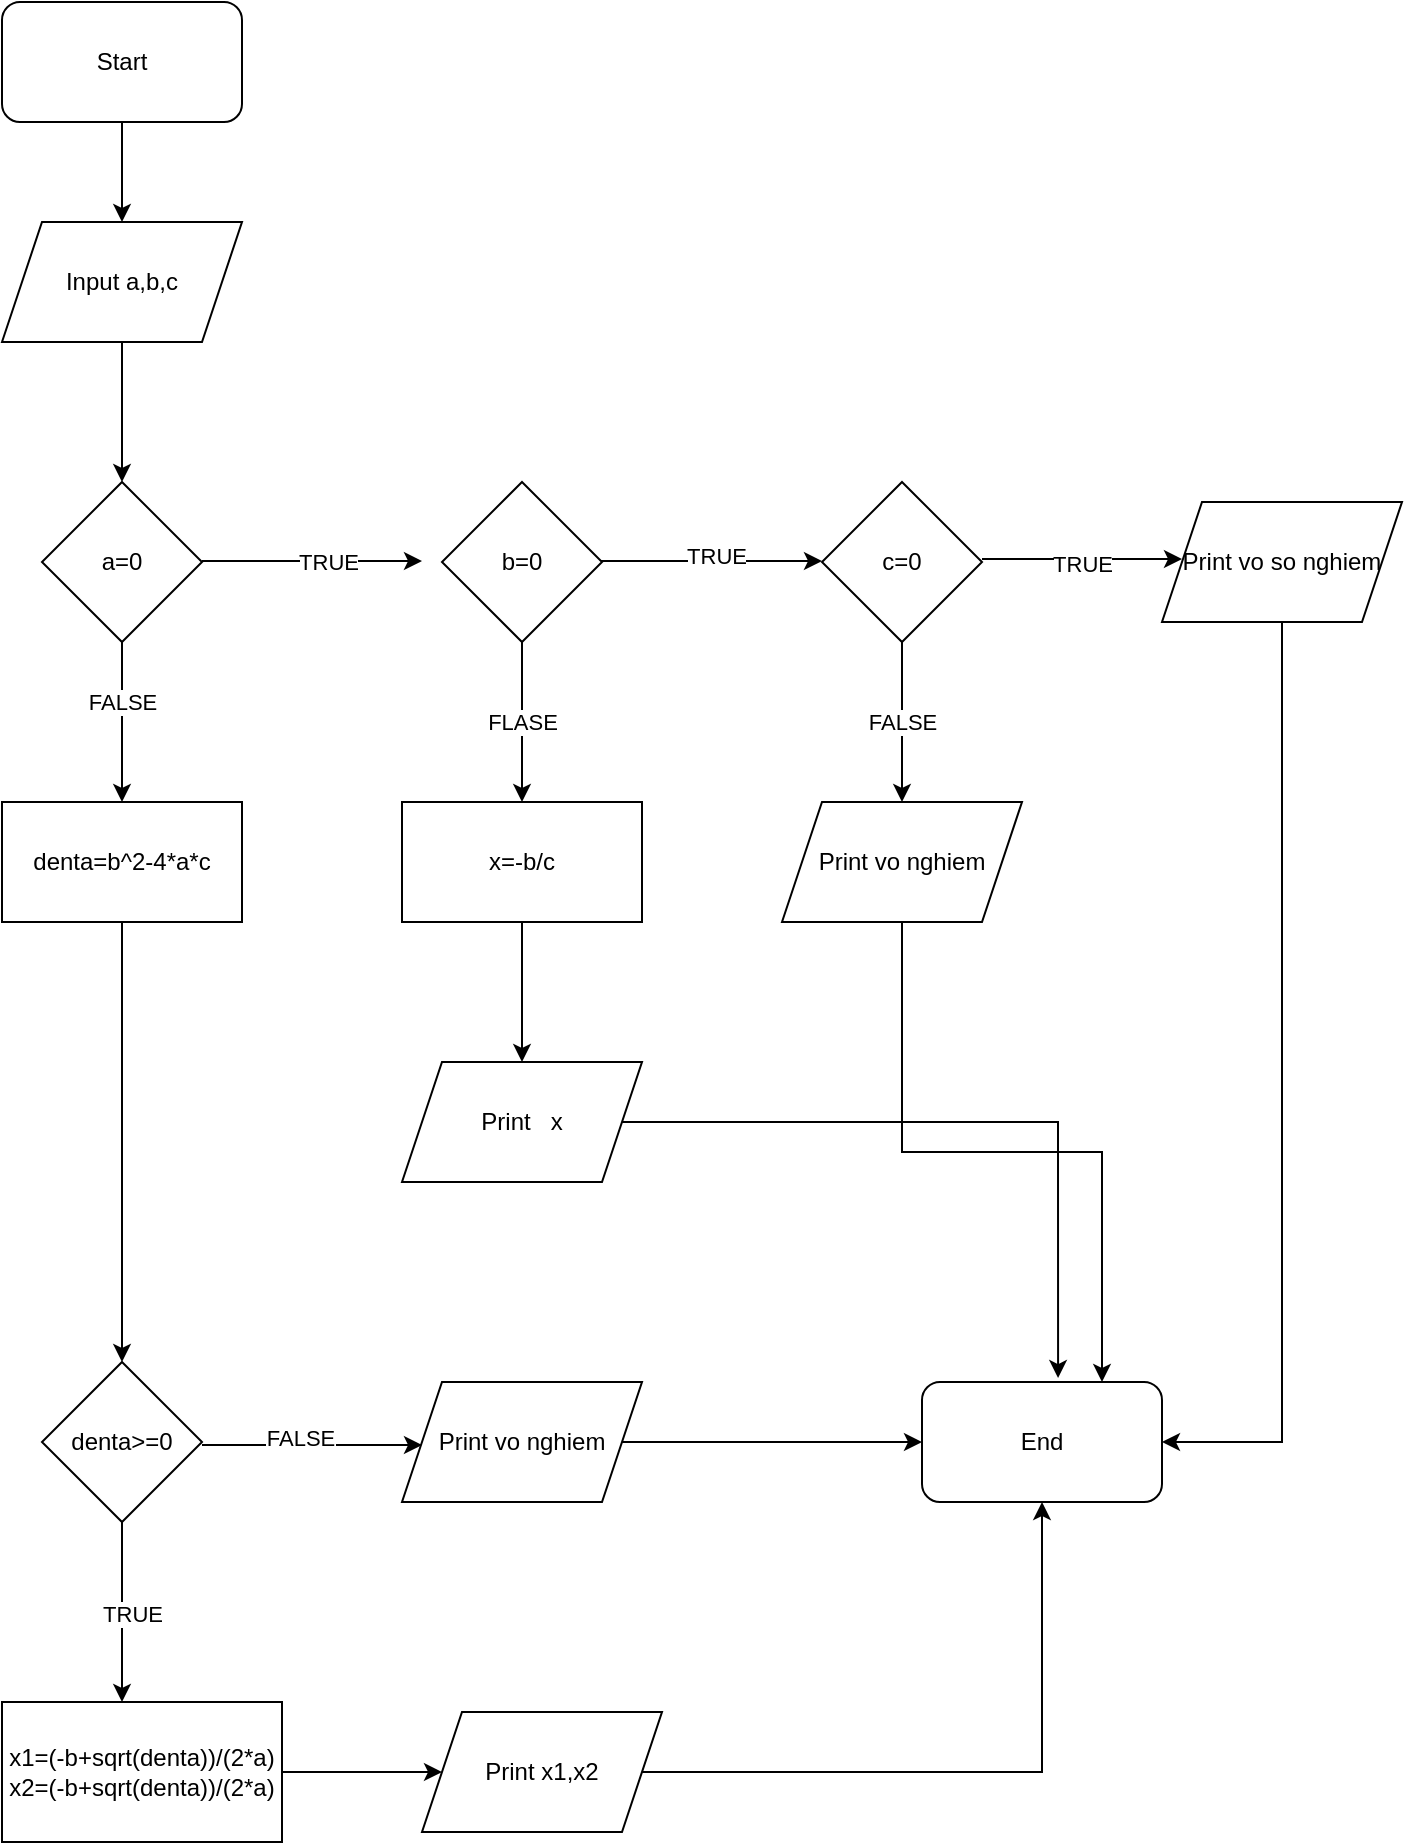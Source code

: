 <mxfile version="21.6.5" type="device">
  <diagram name="Page-1" id="Us6sIwBeHxtG_iItInby">
    <mxGraphModel dx="1098" dy="820" grid="1" gridSize="10" guides="1" tooltips="1" connect="1" arrows="1" fold="1" page="1" pageScale="1" pageWidth="850" pageHeight="1100" math="0" shadow="0">
      <root>
        <mxCell id="0" />
        <mxCell id="1" parent="0" />
        <mxCell id="unFqAIw6uLcmRA4JrZqq-3" style="edgeStyle=orthogonalEdgeStyle;rounded=0;orthogonalLoop=1;jettySize=auto;html=1;" parent="1" source="unFqAIw6uLcmRA4JrZqq-2" target="unFqAIw6uLcmRA4JrZqq-4" edge="1">
          <mxGeometry relative="1" as="geometry">
            <mxPoint x="100" y="180" as="targetPoint" />
          </mxGeometry>
        </mxCell>
        <mxCell id="unFqAIw6uLcmRA4JrZqq-2" value="Start" style="rounded=1;whiteSpace=wrap;html=1;" parent="1" vertex="1">
          <mxGeometry x="40" y="40" width="120" height="60" as="geometry" />
        </mxCell>
        <mxCell id="unFqAIw6uLcmRA4JrZqq-5" style="edgeStyle=orthogonalEdgeStyle;rounded=0;orthogonalLoop=1;jettySize=auto;html=1;" parent="1" source="unFqAIw6uLcmRA4JrZqq-4" edge="1">
          <mxGeometry relative="1" as="geometry">
            <mxPoint x="100" y="280" as="targetPoint" />
          </mxGeometry>
        </mxCell>
        <mxCell id="unFqAIw6uLcmRA4JrZqq-4" value="Input a,b,c" style="shape=parallelogram;perimeter=parallelogramPerimeter;whiteSpace=wrap;html=1;fixedSize=1;" parent="1" vertex="1">
          <mxGeometry x="40" y="150" width="120" height="60" as="geometry" />
        </mxCell>
        <mxCell id="unFqAIw6uLcmRA4JrZqq-8" style="edgeStyle=orthogonalEdgeStyle;rounded=0;orthogonalLoop=1;jettySize=auto;html=1;" parent="1" edge="1">
          <mxGeometry relative="1" as="geometry">
            <mxPoint x="250" y="319.5" as="targetPoint" />
            <mxPoint x="140" y="319.5" as="sourcePoint" />
          </mxGeometry>
        </mxCell>
        <mxCell id="unFqAIw6uLcmRA4JrZqq-9" value="TRUE" style="edgeLabel;html=1;align=center;verticalAlign=middle;resizable=0;points=[];" parent="unFqAIw6uLcmRA4JrZqq-8" vertex="1" connectable="0">
          <mxGeometry x="0.138" y="-1" relative="1" as="geometry">
            <mxPoint y="-1" as="offset" />
          </mxGeometry>
        </mxCell>
        <mxCell id="unFqAIw6uLcmRA4JrZqq-10" value="FALSE" style="edgeStyle=orthogonalEdgeStyle;rounded=0;orthogonalLoop=1;jettySize=auto;html=1;" parent="1" edge="1">
          <mxGeometry relative="1" as="geometry">
            <mxPoint x="100" y="440" as="targetPoint" />
            <mxPoint x="100" y="340" as="sourcePoint" />
          </mxGeometry>
        </mxCell>
        <mxCell id="unFqAIw6uLcmRA4JrZqq-14" style="edgeStyle=orthogonalEdgeStyle;rounded=0;orthogonalLoop=1;jettySize=auto;html=1;" parent="1" edge="1">
          <mxGeometry relative="1" as="geometry">
            <mxPoint x="450" y="319.5" as="targetPoint" />
            <mxPoint x="330" y="319.5" as="sourcePoint" />
            <Array as="points">
              <mxPoint x="430" y="319.5" />
              <mxPoint x="430" y="319.5" />
            </Array>
          </mxGeometry>
        </mxCell>
        <mxCell id="unFqAIw6uLcmRA4JrZqq-15" value="TRUE" style="edgeLabel;html=1;align=center;verticalAlign=middle;resizable=0;points=[];" parent="unFqAIw6uLcmRA4JrZqq-14" vertex="1" connectable="0">
          <mxGeometry x="0.121" y="3" relative="1" as="geometry">
            <mxPoint x="-1" as="offset" />
          </mxGeometry>
        </mxCell>
        <mxCell id="unFqAIw6uLcmRA4JrZqq-25" style="edgeStyle=orthogonalEdgeStyle;rounded=0;orthogonalLoop=1;jettySize=auto;html=1;" parent="1" edge="1">
          <mxGeometry relative="1" as="geometry">
            <mxPoint x="630" y="318.5" as="targetPoint" />
            <mxPoint x="530" y="318.5" as="sourcePoint" />
          </mxGeometry>
        </mxCell>
        <mxCell id="unFqAIw6uLcmRA4JrZqq-26" value="TRUE" style="edgeLabel;html=1;align=center;verticalAlign=middle;resizable=0;points=[];" parent="unFqAIw6uLcmRA4JrZqq-25" vertex="1" connectable="0">
          <mxGeometry x="0.143" y="-4" relative="1" as="geometry">
            <mxPoint x="-7" y="-2" as="offset" />
          </mxGeometry>
        </mxCell>
        <mxCell id="unFqAIw6uLcmRA4JrZqq-20" value="a=0" style="rhombus;whiteSpace=wrap;html=1;" parent="1" vertex="1">
          <mxGeometry x="60" y="280" width="80" height="80" as="geometry" />
        </mxCell>
        <mxCell id="unFqAIw6uLcmRA4JrZqq-21" value="b=0" style="rhombus;whiteSpace=wrap;html=1;" parent="1" vertex="1">
          <mxGeometry x="260" y="280" width="80" height="80" as="geometry" />
        </mxCell>
        <mxCell id="unFqAIw6uLcmRA4JrZqq-24" value="FLASE" style="edgeStyle=orthogonalEdgeStyle;rounded=0;orthogonalLoop=1;jettySize=auto;html=1;" parent="1" edge="1">
          <mxGeometry relative="1" as="geometry">
            <mxPoint x="300" y="440" as="targetPoint" />
            <mxPoint x="300" y="360" as="sourcePoint" />
            <Array as="points">
              <mxPoint x="299.5" y="420" />
              <mxPoint x="299.5" y="420" />
            </Array>
          </mxGeometry>
        </mxCell>
        <mxCell id="unFqAIw6uLcmRA4JrZqq-29" value="FALSE" style="edgeStyle=orthogonalEdgeStyle;rounded=0;orthogonalLoop=1;jettySize=auto;html=1;" parent="1" source="unFqAIw6uLcmRA4JrZqq-27" target="unFqAIw6uLcmRA4JrZqq-30" edge="1">
          <mxGeometry relative="1" as="geometry">
            <mxPoint x="490" y="440" as="targetPoint" />
          </mxGeometry>
        </mxCell>
        <mxCell id="unFqAIw6uLcmRA4JrZqq-27" value="c=0" style="rhombus;whiteSpace=wrap;html=1;" parent="1" vertex="1">
          <mxGeometry x="450" y="280" width="80" height="80" as="geometry" />
        </mxCell>
        <mxCell id="unFqAIw6uLcmRA4JrZqq-56" style="edgeStyle=orthogonalEdgeStyle;rounded=0;orthogonalLoop=1;jettySize=auto;html=1;entryX=1;entryY=0.5;entryDx=0;entryDy=0;" parent="1" source="unFqAIw6uLcmRA4JrZqq-28" target="unFqAIw6uLcmRA4JrZqq-62" edge="1">
          <mxGeometry relative="1" as="geometry">
            <mxPoint x="680" y="720" as="targetPoint" />
          </mxGeometry>
        </mxCell>
        <mxCell id="unFqAIw6uLcmRA4JrZqq-28" value="Print vo so nghiem" style="shape=parallelogram;perimeter=parallelogramPerimeter;whiteSpace=wrap;html=1;fixedSize=1;" parent="1" vertex="1">
          <mxGeometry x="620" y="290" width="120" height="60" as="geometry" />
        </mxCell>
        <mxCell id="unFqAIw6uLcmRA4JrZqq-61" style="edgeStyle=orthogonalEdgeStyle;rounded=0;orthogonalLoop=1;jettySize=auto;html=1;entryX=0.75;entryY=0;entryDx=0;entryDy=0;" parent="1" source="unFqAIw6uLcmRA4JrZqq-30" target="unFqAIw6uLcmRA4JrZqq-62" edge="1">
          <mxGeometry relative="1" as="geometry">
            <mxPoint x="490" y="620" as="targetPoint" />
          </mxGeometry>
        </mxCell>
        <mxCell id="unFqAIw6uLcmRA4JrZqq-30" value="Print vo nghiem" style="shape=parallelogram;perimeter=parallelogramPerimeter;whiteSpace=wrap;html=1;fixedSize=1;" parent="1" vertex="1">
          <mxGeometry x="430" y="440" width="120" height="60" as="geometry" />
        </mxCell>
        <mxCell id="unFqAIw6uLcmRA4JrZqq-35" style="edgeStyle=orthogonalEdgeStyle;rounded=0;orthogonalLoop=1;jettySize=auto;html=1;entryX=0.5;entryY=0;entryDx=0;entryDy=0;" parent="1" source="unFqAIw6uLcmRA4JrZqq-33" target="unFqAIw6uLcmRA4JrZqq-34" edge="1">
          <mxGeometry relative="1" as="geometry">
            <mxPoint x="100" y="570" as="targetPoint" />
          </mxGeometry>
        </mxCell>
        <mxCell id="unFqAIw6uLcmRA4JrZqq-33" value="denta=b^2-4*a*c" style="rounded=0;whiteSpace=wrap;html=1;" parent="1" vertex="1">
          <mxGeometry x="40" y="440" width="120" height="60" as="geometry" />
        </mxCell>
        <mxCell id="unFqAIw6uLcmRA4JrZqq-48" style="edgeStyle=orthogonalEdgeStyle;rounded=0;orthogonalLoop=1;jettySize=auto;html=1;" parent="1" source="unFqAIw6uLcmRA4JrZqq-34" edge="1">
          <mxGeometry relative="1" as="geometry">
            <mxPoint x="100" y="890" as="targetPoint" />
          </mxGeometry>
        </mxCell>
        <mxCell id="unFqAIw6uLcmRA4JrZqq-52" value="TRUE" style="edgeLabel;html=1;align=center;verticalAlign=middle;resizable=0;points=[];" parent="unFqAIw6uLcmRA4JrZqq-48" vertex="1" connectable="0">
          <mxGeometry x="0.027" y="4" relative="1" as="geometry">
            <mxPoint as="offset" />
          </mxGeometry>
        </mxCell>
        <mxCell id="unFqAIw6uLcmRA4JrZqq-34" value="denta&amp;gt;=0" style="rhombus;whiteSpace=wrap;html=1;" parent="1" vertex="1">
          <mxGeometry x="60" y="720" width="80" height="80" as="geometry" />
        </mxCell>
        <mxCell id="unFqAIw6uLcmRA4JrZqq-41" style="edgeStyle=orthogonalEdgeStyle;rounded=0;orthogonalLoop=1;jettySize=auto;html=1;" parent="1" source="unFqAIw6uLcmRA4JrZqq-40" edge="1">
          <mxGeometry relative="1" as="geometry">
            <mxPoint x="300" y="570" as="targetPoint" />
          </mxGeometry>
        </mxCell>
        <mxCell id="unFqAIw6uLcmRA4JrZqq-40" value="x=-b/c" style="rounded=0;whiteSpace=wrap;html=1;" parent="1" vertex="1">
          <mxGeometry x="240" y="440" width="120" height="60" as="geometry" />
        </mxCell>
        <mxCell id="unFqAIw6uLcmRA4JrZqq-57" style="edgeStyle=orthogonalEdgeStyle;rounded=0;orthogonalLoop=1;jettySize=auto;html=1;entryX=0.567;entryY=-0.033;entryDx=0;entryDy=0;entryPerimeter=0;" parent="1" source="unFqAIw6uLcmRA4JrZqq-43" target="unFqAIw6uLcmRA4JrZqq-62" edge="1">
          <mxGeometry relative="1" as="geometry">
            <mxPoint x="400" y="720" as="targetPoint" />
          </mxGeometry>
        </mxCell>
        <mxCell id="unFqAIw6uLcmRA4JrZqq-43" value="Print&amp;nbsp; &amp;nbsp;x" style="shape=parallelogram;perimeter=parallelogramPerimeter;whiteSpace=wrap;html=1;fixedSize=1;" parent="1" vertex="1">
          <mxGeometry x="240" y="570" width="120" height="60" as="geometry" />
        </mxCell>
        <mxCell id="unFqAIw6uLcmRA4JrZqq-45" style="edgeStyle=orthogonalEdgeStyle;rounded=0;orthogonalLoop=1;jettySize=auto;html=1;" parent="1" edge="1">
          <mxGeometry relative="1" as="geometry">
            <mxPoint x="250" y="761.5" as="targetPoint" />
            <mxPoint x="140" y="761.5" as="sourcePoint" />
            <Array as="points">
              <mxPoint x="210" y="761.5" />
              <mxPoint x="210" y="761.5" />
            </Array>
          </mxGeometry>
        </mxCell>
        <mxCell id="unFqAIw6uLcmRA4JrZqq-46" value="FALSE" style="edgeLabel;html=1;align=center;verticalAlign=middle;resizable=0;points=[];" parent="unFqAIw6uLcmRA4JrZqq-45" vertex="1" connectable="0">
          <mxGeometry x="-0.113" y="4" relative="1" as="geometry">
            <mxPoint as="offset" />
          </mxGeometry>
        </mxCell>
        <mxCell id="unFqAIw6uLcmRA4JrZqq-59" style="edgeStyle=orthogonalEdgeStyle;rounded=0;orthogonalLoop=1;jettySize=auto;html=1;entryX=0;entryY=0.5;entryDx=0;entryDy=0;" parent="1" source="unFqAIw6uLcmRA4JrZqq-47" target="unFqAIw6uLcmRA4JrZqq-62" edge="1">
          <mxGeometry relative="1" as="geometry">
            <mxPoint x="490" y="760" as="targetPoint" />
          </mxGeometry>
        </mxCell>
        <mxCell id="unFqAIw6uLcmRA4JrZqq-47" value="Print vo nghiem" style="shape=parallelogram;perimeter=parallelogramPerimeter;whiteSpace=wrap;html=1;fixedSize=1;" parent="1" vertex="1">
          <mxGeometry x="240" y="730" width="120" height="60" as="geometry" />
        </mxCell>
        <mxCell id="unFqAIw6uLcmRA4JrZqq-54" style="edgeStyle=orthogonalEdgeStyle;rounded=0;orthogonalLoop=1;jettySize=auto;html=1;" parent="1" source="unFqAIw6uLcmRA4JrZqq-53" target="unFqAIw6uLcmRA4JrZqq-55" edge="1">
          <mxGeometry relative="1" as="geometry">
            <mxPoint x="240" y="925" as="targetPoint" />
          </mxGeometry>
        </mxCell>
        <mxCell id="unFqAIw6uLcmRA4JrZqq-53" value="x1=(-b+sqrt(denta))/(2*a)&lt;br&gt;x2=(-b+sqrt(denta))/(2*a)" style="rounded=0;whiteSpace=wrap;html=1;" parent="1" vertex="1">
          <mxGeometry x="40" y="890" width="140" height="70" as="geometry" />
        </mxCell>
        <mxCell id="unFqAIw6uLcmRA4JrZqq-60" style="edgeStyle=orthogonalEdgeStyle;rounded=0;orthogonalLoop=1;jettySize=auto;html=1;entryX=0.5;entryY=1;entryDx=0;entryDy=0;" parent="1" source="unFqAIw6uLcmRA4JrZqq-55" target="unFqAIw6uLcmRA4JrZqq-62" edge="1">
          <mxGeometry relative="1" as="geometry">
            <mxPoint x="560" y="800" as="targetPoint" />
          </mxGeometry>
        </mxCell>
        <mxCell id="unFqAIw6uLcmRA4JrZqq-55" value="Print x1,x2" style="shape=parallelogram;perimeter=parallelogramPerimeter;whiteSpace=wrap;html=1;fixedSize=1;" parent="1" vertex="1">
          <mxGeometry x="250" y="895" width="120" height="60" as="geometry" />
        </mxCell>
        <mxCell id="unFqAIw6uLcmRA4JrZqq-62" value="End" style="rounded=1;whiteSpace=wrap;html=1;" parent="1" vertex="1">
          <mxGeometry x="500" y="730" width="120" height="60" as="geometry" />
        </mxCell>
      </root>
    </mxGraphModel>
  </diagram>
</mxfile>

